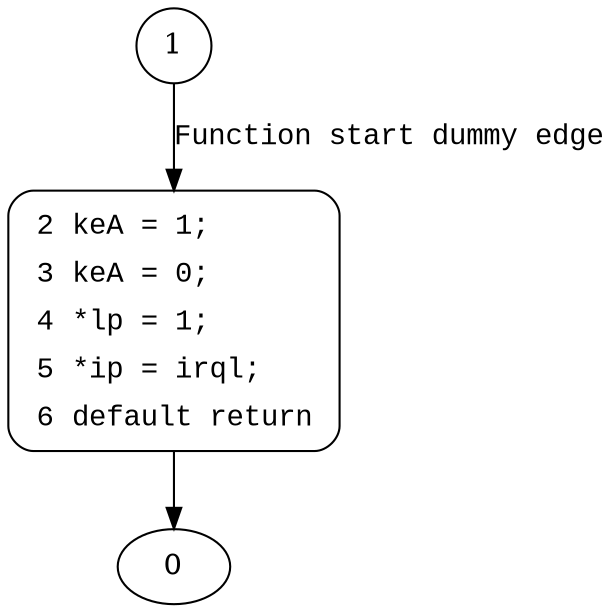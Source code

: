 digraph KeAcquireSpinLock {
1 [shape="circle"]
2 [shape="circle"]
2 [style="filled,bold" penwidth="1" fillcolor="white" fontname="Courier New" shape="Mrecord" label=<<table border="0" cellborder="0" cellpadding="3" bgcolor="white"><tr><td align="right">2</td><td align="left">keA = 1;</td></tr><tr><td align="right">3</td><td align="left">keA = 0;</td></tr><tr><td align="right">4</td><td align="left">*lp = 1;</td></tr><tr><td align="right">5</td><td align="left">*ip = irql;</td></tr><tr><td align="right">6</td><td align="left">default return</td></tr></table>>]
2 -> 0[label=""]
1 -> 2 [label="Function start dummy edge" fontname="Courier New"]
}